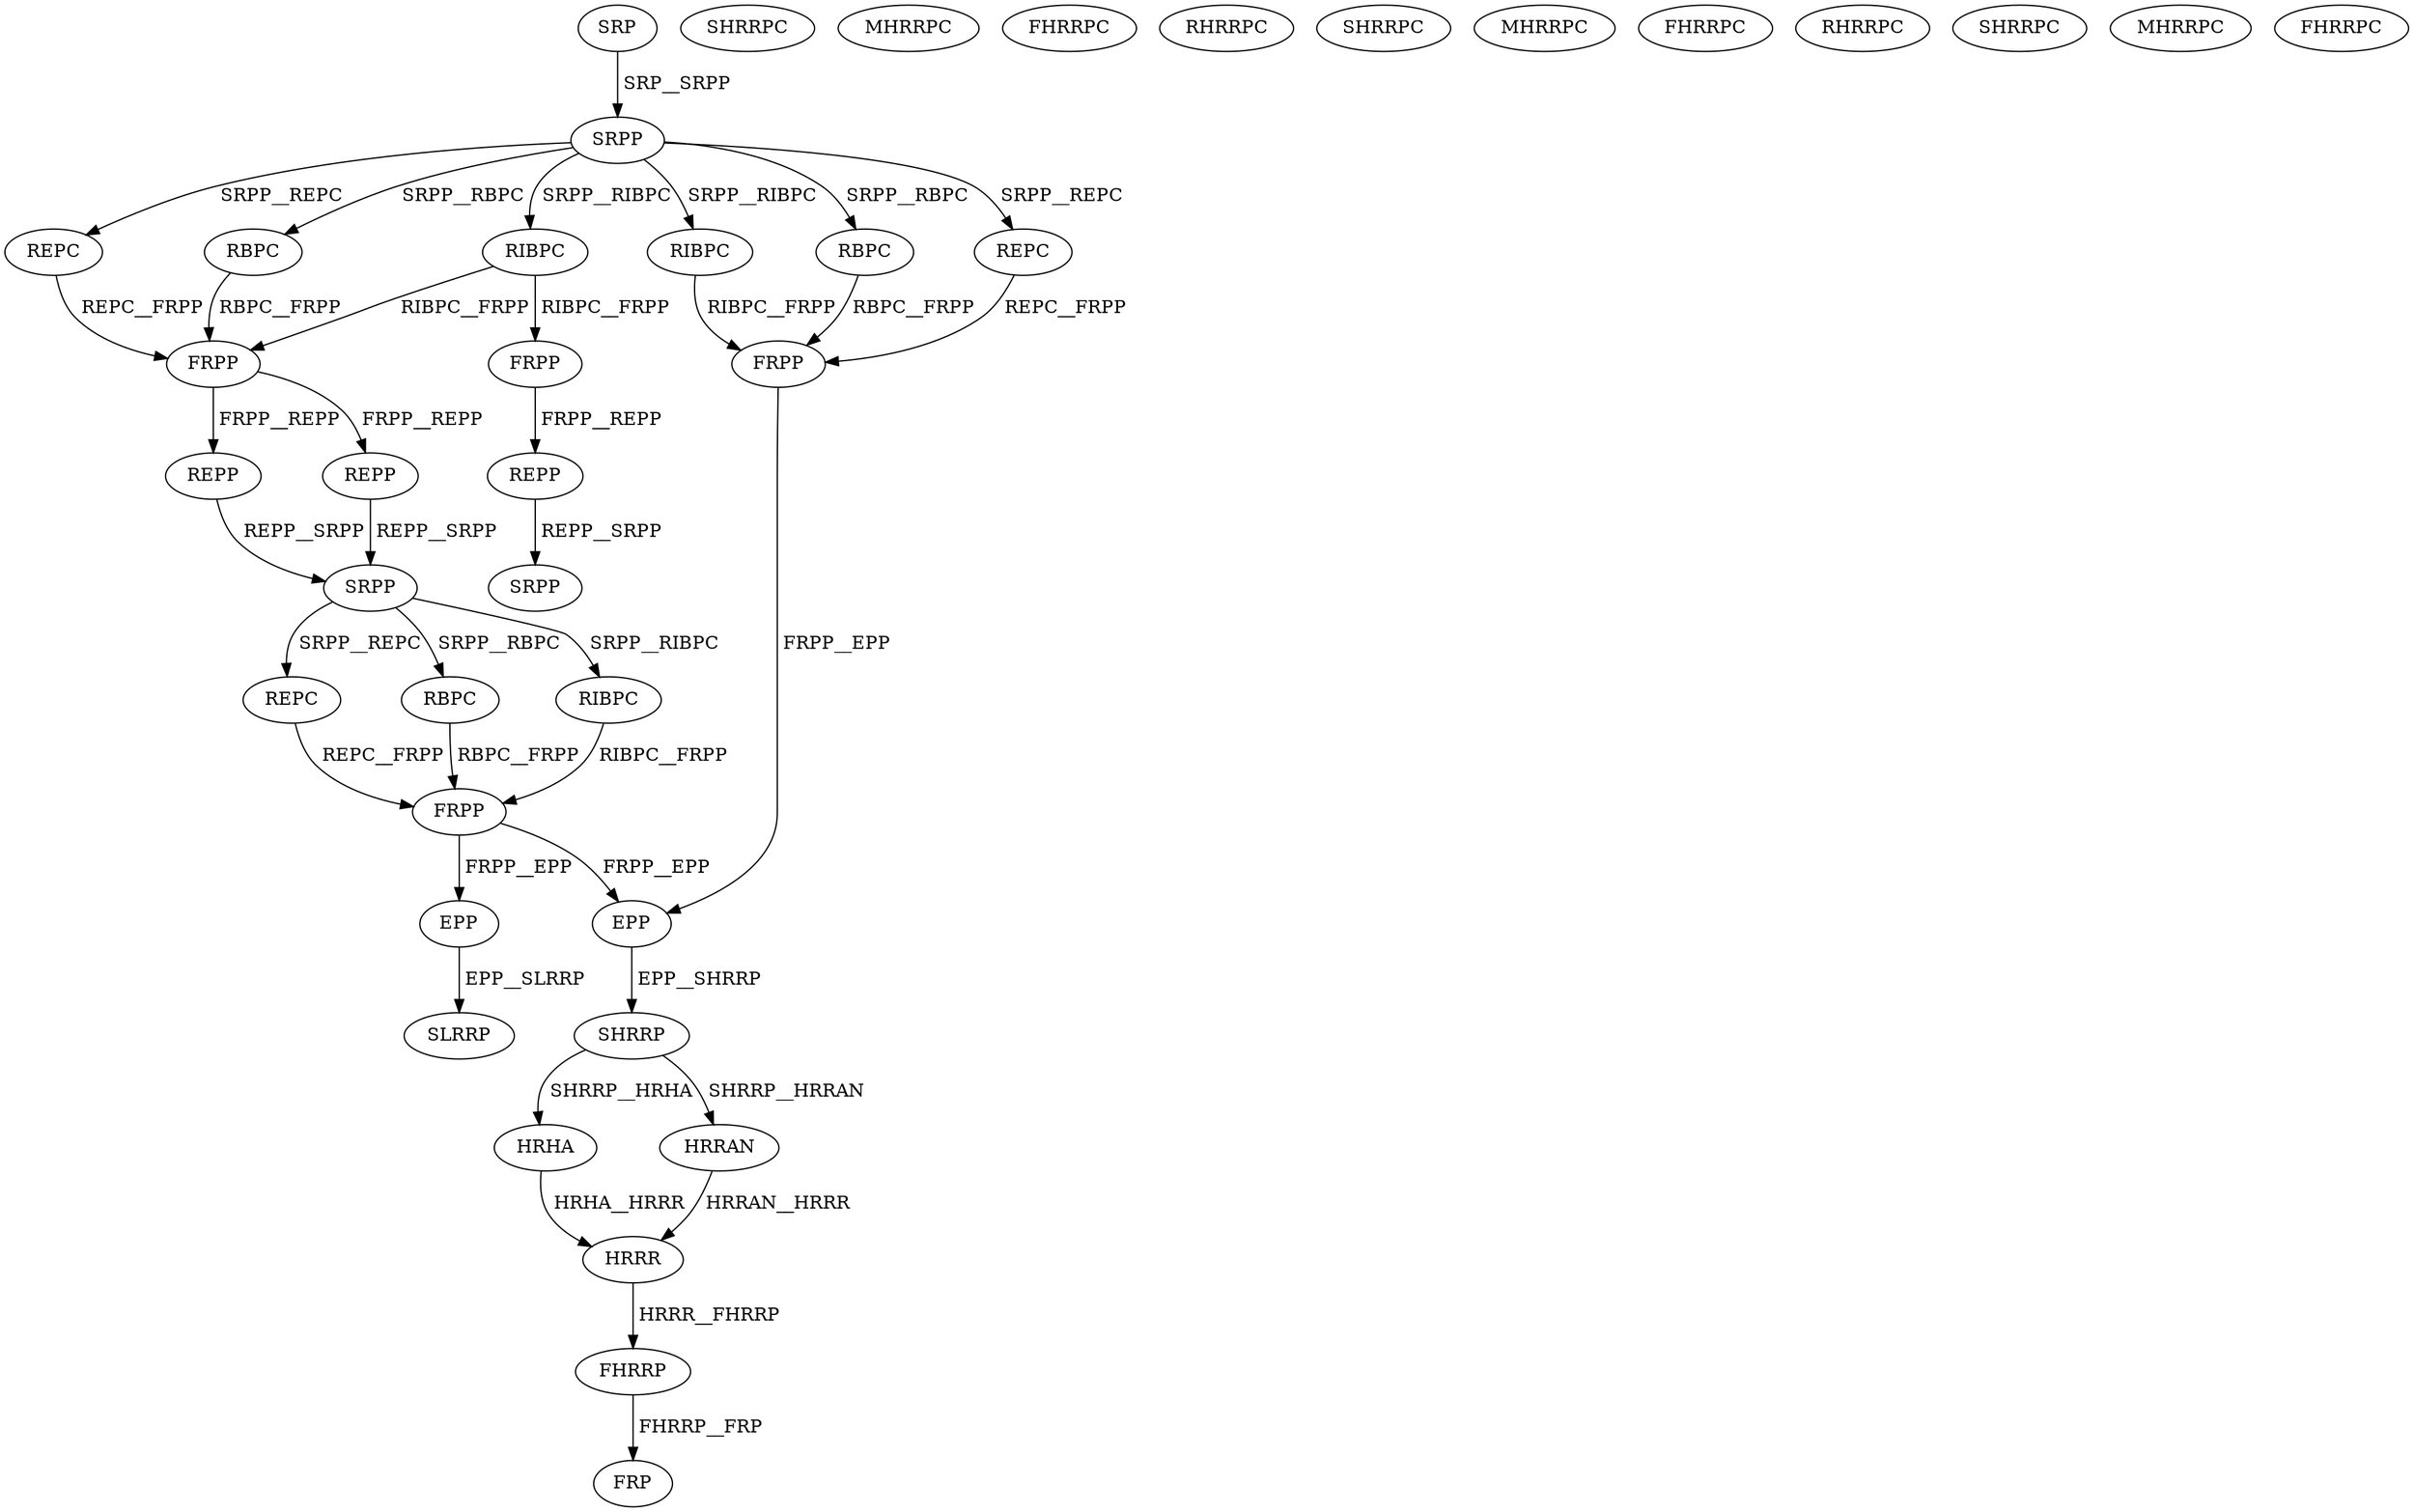 digraph G { 
1 [label="SRP",color=black,fontcolor=black];
2 [label="SRPP",color=black,fontcolor=black];
3 [label="REPC",color=black,fontcolor=black];
4 [label="RBPC",color=black,fontcolor=black];
5 [label="RIBPC",color=black,fontcolor=black];
6 [label="FRPP",color=black,fontcolor=black];
7 [label="REPP",color=black,fontcolor=black];
8 [label="REPP",color=black,fontcolor=black];
9 [label="FRPP",color=black,fontcolor=black];
10 [label="RIBPC",color=black,fontcolor=black];
11 [label="RBPC",color=black,fontcolor=black];
12 [label="REPC",color=black,fontcolor=black];
13 [label="SRPP",color=black,fontcolor=black];
14 [label="REPP",color=black,fontcolor=black];
15 [label="FRPP",color=black,fontcolor=black];
16 [label="RIBPC",color=black,fontcolor=black];
17 [label="REPC",color=black,fontcolor=black];
18 [label="RBPC",color=black,fontcolor=black];
19 [label="FRPP",color=black,fontcolor=black];
20 [label="SRPP",color=black,fontcolor=black];
21 [label="EPP",color=black,fontcolor=black];
22 [label="SHRRP",color=black,fontcolor=black];
23 [label="SHRRPC",color=black,fontcolor=black];
24 [label="HRHA",color=black,fontcolor=black];
25 [label="MHRRPC",color=black,fontcolor=black];
26 [label="HRRAN",color=black,fontcolor=black];
27 [label="FHRRPC",color=black,fontcolor=black];
28 [label="RHRRPC",color=black,fontcolor=black];
29 [label="SHRRPC",color=black,fontcolor=black];
30 [label="MHRRPC",color=black,fontcolor=black];
31 [label="FHRRPC",color=black,fontcolor=black];
32 [label="RHRRPC",color=black,fontcolor=black];
33 [label="SHRRPC",color=black,fontcolor=black];
34 [label="MHRRPC",color=black,fontcolor=black];
35 [label="FHRRPC",color=black,fontcolor=black];
36 [label="HRRR",color=black,fontcolor=black];
37 [label="FHRRP",color=black,fontcolor=black];
38 [label="FRP",color=black,fontcolor=black];
39 [label="EPP",color=black,fontcolor=black];
40 [label="SLRRP",color=black,fontcolor=black];
1->2[label=" SRP__SRPP",color=black,fontcolor=black];
2->3[label=" SRPP__REPC",color=black,fontcolor=black];
2->4[label=" SRPP__RBPC",color=black,fontcolor=black];
2->5[label=" SRPP__RIBPC",color=black,fontcolor=black];
2->10[label=" SRPP__RIBPC",color=black,fontcolor=black];
2->11[label=" SRPP__RBPC",color=black,fontcolor=black];
2->12[label=" SRPP__REPC",color=black,fontcolor=black];
3->6[label=" REPC__FRPP",color=black,fontcolor=black];
4->6[label=" RBPC__FRPP",color=black,fontcolor=black];
5->6[label=" RIBPC__FRPP",color=black,fontcolor=black];
5->9[label=" RIBPC__FRPP",color=black,fontcolor=black];
6->7[label=" FRPP__REPP",color=black,fontcolor=black];
6->8[label=" FRPP__REPP",color=black,fontcolor=black];
7->13[label=" REPP__SRPP",color=black,fontcolor=black];
8->13[label=" REPP__SRPP",color=black,fontcolor=black];
9->14[label=" FRPP__REPP",color=black,fontcolor=black];
10->15[label=" RIBPC__FRPP",color=black,fontcolor=black];
11->15[label=" RBPC__FRPP",color=black,fontcolor=black];
12->15[label=" REPC__FRPP",color=black,fontcolor=black];
13->16[label=" SRPP__RIBPC",color=black,fontcolor=black];
13->17[label=" SRPP__REPC",color=black,fontcolor=black];
13->18[label=" SRPP__RBPC",color=black,fontcolor=black];
14->20[label=" REPP__SRPP",color=black,fontcolor=black];
15->21[label=" FRPP__EPP",color=black,fontcolor=black];
16->19[label=" RIBPC__FRPP",color=black,fontcolor=black];
17->19[label=" REPC__FRPP",color=black,fontcolor=black];
18->19[label=" RBPC__FRPP",color=black,fontcolor=black];
19->21[label=" FRPP__EPP",color=black,fontcolor=black];
19->39[label=" FRPP__EPP",color=black,fontcolor=black];
21->22[label=" EPP__SHRRP",color=black,fontcolor=black];
22->24[label=" SHRRP__HRHA",color=black,fontcolor=black];
22->26[label=" SHRRP__HRRAN",color=black,fontcolor=black];
24->36[label=" HRHA__HRRR",color=black,fontcolor=black];
26->36[label=" HRRAN__HRRR",color=black,fontcolor=black];
36->37[label=" HRRR__FHRRP",color=black,fontcolor=black];
37->38[label=" FHRRP__FRP",color=black,fontcolor=black];
39->40[label=" EPP__SLRRP",color=black,fontcolor=black];
}
